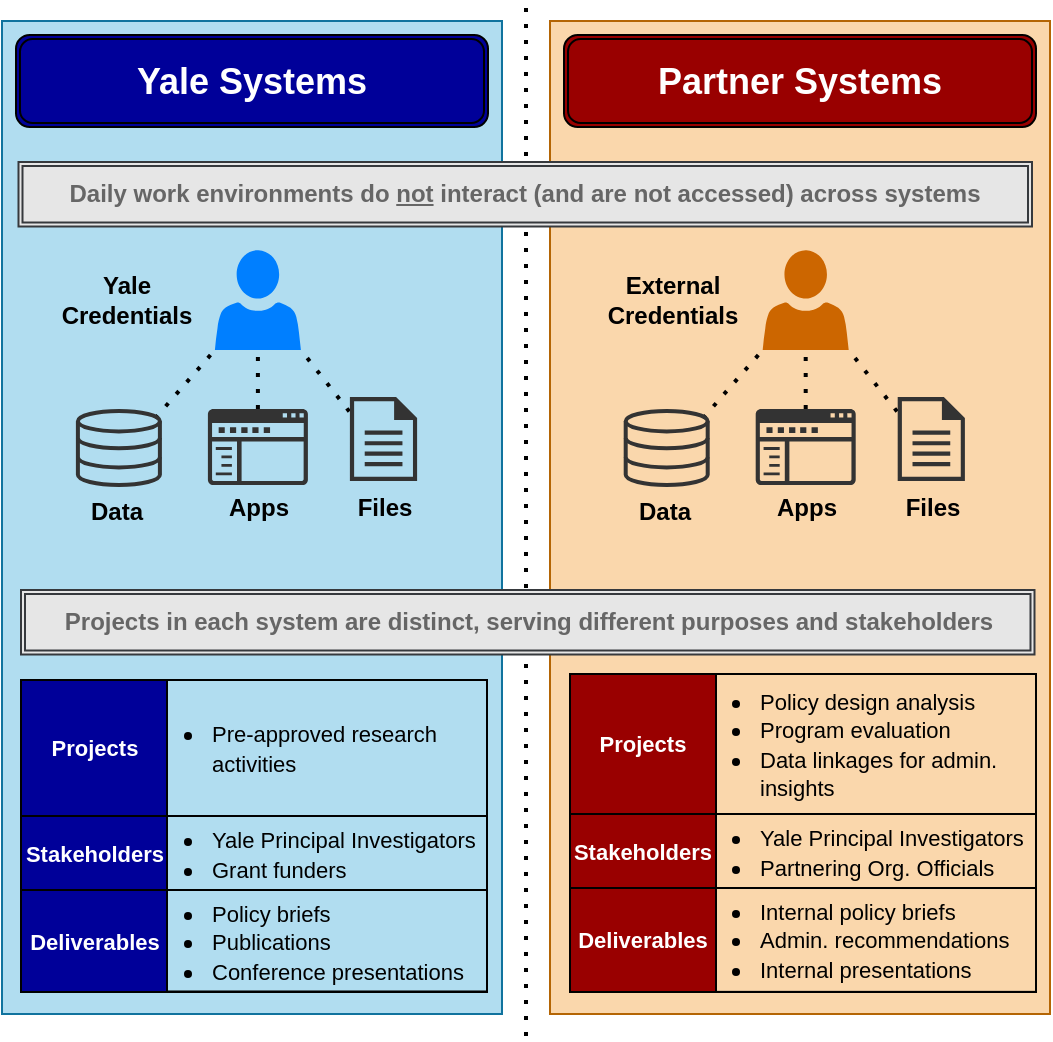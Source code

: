 <mxfile version="24.7.17">
  <diagram name="Page-1" id="FbR2SSku2WYFC7AeuOMq">
    <mxGraphModel dx="495" dy="512" grid="0" gridSize="10" guides="1" tooltips="1" connect="1" arrows="1" fold="1" page="1" pageScale="1" pageWidth="850" pageHeight="1100" math="0" shadow="0">
      <root>
        <mxCell id="0" />
        <mxCell id="1" parent="0" />
        <mxCell id="cg4e8AgKIyOsLweHEBEM-1" value="" style="endArrow=none;dashed=1;html=1;dashPattern=1 3;strokeWidth=2;rounded=0;" edge="1" parent="1">
          <mxGeometry width="50" height="50" relative="1" as="geometry">
            <mxPoint x="499" y="764" as="sourcePoint" />
            <mxPoint x="499" y="247" as="targetPoint" />
          </mxGeometry>
        </mxCell>
        <mxCell id="cg4e8AgKIyOsLweHEBEM-2" value="" style="rounded=0;whiteSpace=wrap;html=1;fillColor=#b1ddf0;strokeColor=#10739e;" vertex="1" parent="1">
          <mxGeometry x="237" y="256.5" width="250" height="496.5" as="geometry" />
        </mxCell>
        <mxCell id="cg4e8AgKIyOsLweHEBEM-3" value="" style="rounded=0;whiteSpace=wrap;html=1;fillColor=#fad7ac;strokeColor=#b46504;" vertex="1" parent="1">
          <mxGeometry x="511" y="256.5" width="250" height="496.5" as="geometry" />
        </mxCell>
        <mxCell id="cg4e8AgKIyOsLweHEBEM-15" value="" style="endArrow=none;dashed=1;html=1;dashPattern=1 3;strokeWidth=2;rounded=0;entryX=0;entryY=1;entryDx=0;entryDy=0;entryPerimeter=0;exitX=0.942;exitY=0.098;exitDx=0;exitDy=0;exitPerimeter=0;" edge="1" parent="1" source="cg4e8AgKIyOsLweHEBEM-31" target="cg4e8AgKIyOsLweHEBEM-23">
          <mxGeometry width="50" height="50" relative="1" as="geometry">
            <mxPoint x="319.95" y="446.7" as="sourcePoint" />
            <mxPoint x="346.59" y="424.1" as="targetPoint" />
          </mxGeometry>
        </mxCell>
        <mxCell id="cg4e8AgKIyOsLweHEBEM-16" value="" style="endArrow=none;dashed=1;html=1;dashPattern=1 3;strokeWidth=2;rounded=0;entryX=0.5;entryY=1;entryDx=0;entryDy=0;exitX=0.5;exitY=0;exitDx=0;exitDy=0;exitPerimeter=0;entryPerimeter=0;" edge="1" parent="1" source="cg4e8AgKIyOsLweHEBEM-25" target="cg4e8AgKIyOsLweHEBEM-23">
          <mxGeometry width="50" height="50" relative="1" as="geometry">
            <mxPoint x="364.95" y="463.5" as="sourcePoint" />
            <mxPoint x="364.95" y="423.5" as="targetPoint" />
          </mxGeometry>
        </mxCell>
        <mxCell id="cg4e8AgKIyOsLweHEBEM-17" value="" style="endArrow=none;dashed=1;html=1;dashPattern=1 3;strokeWidth=2;rounded=0;entryX=1;entryY=1;entryDx=0;entryDy=0;exitX=-0.009;exitY=0.173;exitDx=0;exitDy=0;exitPerimeter=0;entryPerimeter=0;" edge="1" parent="1" source="cg4e8AgKIyOsLweHEBEM-30" target="cg4e8AgKIyOsLweHEBEM-23">
          <mxGeometry width="50" height="50" relative="1" as="geometry">
            <mxPoint x="409.95" y="448.5" as="sourcePoint" />
            <mxPoint x="386.59" y="423.14" as="targetPoint" />
          </mxGeometry>
        </mxCell>
        <mxCell id="cg4e8AgKIyOsLweHEBEM-21" value="Yale&lt;div&gt;Credentials&lt;/div&gt;" style="text;html=1;align=center;verticalAlign=middle;resizable=0;points=[];autosize=1;strokeColor=none;fillColor=none;fontStyle=1" vertex="1" parent="1">
          <mxGeometry x="259.95" y="375.5" width="79" height="41" as="geometry" />
        </mxCell>
        <mxCell id="cg4e8AgKIyOsLweHEBEM-22" value="External&lt;div&gt;Credentials&lt;/div&gt;" style="text;html=1;align=center;verticalAlign=middle;resizable=0;points=[];autosize=1;strokeColor=none;fillColor=none;fontStyle=1" vertex="1" parent="1">
          <mxGeometry x="532" y="375.5" width="79" height="41" as="geometry" />
        </mxCell>
        <mxCell id="cg4e8AgKIyOsLweHEBEM-23" value="" style="sketch=0;pointerEvents=1;shadow=0;dashed=0;html=1;strokeColor=none;labelPosition=center;verticalLabelPosition=bottom;verticalAlign=top;align=center;fillColor=#007FFF;shape=mxgraph.mscae.intune.account_portal;labelBorderColor=#333333;" vertex="1" parent="1">
          <mxGeometry x="343.45" y="371" width="43" height="50" as="geometry" />
        </mxCell>
        <mxCell id="cg4e8AgKIyOsLweHEBEM-25" value="" style="sketch=0;pointerEvents=1;shadow=0;dashed=0;html=1;strokeColor=none;labelPosition=center;verticalLabelPosition=bottom;verticalAlign=top;align=center;fillColor=#333333;shape=mxgraph.mscae.intune.company_portal" vertex="1" parent="1">
          <mxGeometry x="339.95" y="450.5" width="50" height="38" as="geometry" />
        </mxCell>
        <mxCell id="cg4e8AgKIyOsLweHEBEM-30" value="" style="sketch=0;aspect=fixed;pointerEvents=1;shadow=0;dashed=0;html=1;strokeColor=none;labelPosition=center;verticalLabelPosition=bottom;verticalAlign=top;align=center;fillColor=#333333;shape=mxgraph.mscae.enterprise.document" vertex="1" parent="1">
          <mxGeometry x="410.95" y="444.5" width="33.6" height="42" as="geometry" />
        </mxCell>
        <mxCell id="cg4e8AgKIyOsLweHEBEM-31" value="" style="html=1;verticalLabelPosition=bottom;align=center;labelBackgroundColor=#ffffff;verticalAlign=top;strokeWidth=2;strokeColor=#333333;shadow=0;dashed=0;shape=mxgraph.ios7.icons.data;fillColor=none;" vertex="1" parent="1">
          <mxGeometry x="274.95" y="451.5" width="41" height="37" as="geometry" />
        </mxCell>
        <mxCell id="cg4e8AgKIyOsLweHEBEM-32" value="Data" style="text;html=1;align=center;verticalAlign=middle;resizable=0;points=[];autosize=1;strokeColor=none;fillColor=none;fontStyle=1" vertex="1" parent="1">
          <mxGeometry x="272.95" y="488.5" width="43" height="26" as="geometry" />
        </mxCell>
        <mxCell id="cg4e8AgKIyOsLweHEBEM-33" value="Apps" style="text;html=1;align=center;verticalAlign=middle;resizable=0;points=[];autosize=1;strokeColor=none;fillColor=none;fontStyle=1" vertex="1" parent="1">
          <mxGeometry x="342.45" y="486.5" width="45" height="26" as="geometry" />
        </mxCell>
        <mxCell id="cg4e8AgKIyOsLweHEBEM-34" value="Files" style="text;html=1;align=center;verticalAlign=middle;resizable=0;points=[];autosize=1;strokeColor=none;fillColor=none;fontStyle=1" vertex="1" parent="1">
          <mxGeometry x="406.25" y="486.5" width="43" height="26" as="geometry" />
        </mxCell>
        <mxCell id="cg4e8AgKIyOsLweHEBEM-35" value="" style="endArrow=none;dashed=1;html=1;dashPattern=1 3;strokeWidth=2;rounded=0;entryX=0;entryY=1;entryDx=0;entryDy=0;entryPerimeter=0;exitX=0.942;exitY=0.098;exitDx=0;exitDy=0;exitPerimeter=0;" edge="1" parent="1" source="cg4e8AgKIyOsLweHEBEM-41" target="cg4e8AgKIyOsLweHEBEM-38">
          <mxGeometry width="50" height="50" relative="1" as="geometry">
            <mxPoint x="593.85" y="446.7" as="sourcePoint" />
            <mxPoint x="620.49" y="424.1" as="targetPoint" />
          </mxGeometry>
        </mxCell>
        <mxCell id="cg4e8AgKIyOsLweHEBEM-36" value="" style="endArrow=none;dashed=1;html=1;dashPattern=1 3;strokeWidth=2;rounded=0;entryX=0.5;entryY=1;entryDx=0;entryDy=0;exitX=0.5;exitY=0;exitDx=0;exitDy=0;exitPerimeter=0;entryPerimeter=0;" edge="1" parent="1" source="cg4e8AgKIyOsLweHEBEM-39" target="cg4e8AgKIyOsLweHEBEM-38">
          <mxGeometry width="50" height="50" relative="1" as="geometry">
            <mxPoint x="638.85" y="463.5" as="sourcePoint" />
            <mxPoint x="638.85" y="423.5" as="targetPoint" />
          </mxGeometry>
        </mxCell>
        <mxCell id="cg4e8AgKIyOsLweHEBEM-37" value="" style="endArrow=none;dashed=1;html=1;dashPattern=1 3;strokeWidth=2;rounded=0;entryX=1;entryY=1;entryDx=0;entryDy=0;exitX=-0.009;exitY=0.173;exitDx=0;exitDy=0;exitPerimeter=0;entryPerimeter=0;" edge="1" parent="1" source="cg4e8AgKIyOsLweHEBEM-40" target="cg4e8AgKIyOsLweHEBEM-38">
          <mxGeometry width="50" height="50" relative="1" as="geometry">
            <mxPoint x="683.85" y="448.5" as="sourcePoint" />
            <mxPoint x="660.49" y="423.14" as="targetPoint" />
          </mxGeometry>
        </mxCell>
        <mxCell id="cg4e8AgKIyOsLweHEBEM-38" value="" style="sketch=0;pointerEvents=1;shadow=0;dashed=0;html=1;strokeColor=none;labelPosition=center;verticalLabelPosition=bottom;verticalAlign=top;align=center;fillColor=#CC6600;shape=mxgraph.mscae.intune.account_portal" vertex="1" parent="1">
          <mxGeometry x="617.35" y="371" width="43" height="50" as="geometry" />
        </mxCell>
        <mxCell id="cg4e8AgKIyOsLweHEBEM-39" value="" style="sketch=0;pointerEvents=1;shadow=0;dashed=0;html=1;strokeColor=none;labelPosition=center;verticalLabelPosition=bottom;verticalAlign=top;align=center;fillColor=#333333;shape=mxgraph.mscae.intune.company_portal" vertex="1" parent="1">
          <mxGeometry x="613.85" y="450.5" width="50" height="38" as="geometry" />
        </mxCell>
        <mxCell id="cg4e8AgKIyOsLweHEBEM-40" value="" style="sketch=0;aspect=fixed;pointerEvents=1;shadow=0;dashed=0;html=1;strokeColor=none;labelPosition=center;verticalLabelPosition=bottom;verticalAlign=top;align=center;fillColor=#333333;shape=mxgraph.mscae.enterprise.document" vertex="1" parent="1">
          <mxGeometry x="684.85" y="444.5" width="33.6" height="42" as="geometry" />
        </mxCell>
        <mxCell id="cg4e8AgKIyOsLweHEBEM-41" value="" style="html=1;verticalLabelPosition=bottom;align=center;labelBackgroundColor=#ffffff;verticalAlign=top;strokeWidth=2;strokeColor=#333333;shadow=0;dashed=0;shape=mxgraph.ios7.icons.data;fillColor=none;" vertex="1" parent="1">
          <mxGeometry x="548.85" y="451.5" width="41" height="37" as="geometry" />
        </mxCell>
        <mxCell id="cg4e8AgKIyOsLweHEBEM-42" value="Data" style="text;html=1;align=center;verticalAlign=middle;resizable=0;points=[];autosize=1;strokeColor=none;fillColor=none;fontStyle=1" vertex="1" parent="1">
          <mxGeometry x="546.85" y="488.5" width="43" height="26" as="geometry" />
        </mxCell>
        <mxCell id="cg4e8AgKIyOsLweHEBEM-43" value="Apps" style="text;html=1;align=center;verticalAlign=middle;resizable=0;points=[];autosize=1;strokeColor=none;fillColor=none;fontStyle=1" vertex="1" parent="1">
          <mxGeometry x="616.35" y="486.5" width="45" height="26" as="geometry" />
        </mxCell>
        <mxCell id="cg4e8AgKIyOsLweHEBEM-44" value="Files" style="text;html=1;align=center;verticalAlign=middle;resizable=0;points=[];autosize=1;strokeColor=none;fillColor=none;fontStyle=1" vertex="1" parent="1">
          <mxGeometry x="680.15" y="486.5" width="43" height="26" as="geometry" />
        </mxCell>
        <mxCell id="cg4e8AgKIyOsLweHEBEM-78" value="" style="childLayout=tableLayout;recursiveResize=0;shadow=0;fillColor=none;" vertex="1" parent="1">
          <mxGeometry x="521" y="583" width="233" height="158.937" as="geometry" />
        </mxCell>
        <mxCell id="cg4e8AgKIyOsLweHEBEM-79" value="" style="shape=tableRow;horizontal=0;startSize=0;swimlaneHead=0;swimlaneBody=0;top=0;left=0;bottom=0;right=0;dropTarget=0;collapsible=0;recursiveResize=0;expand=0;fontStyle=0;fillColor=none;strokeColor=inherit;" vertex="1" parent="cg4e8AgKIyOsLweHEBEM-78">
          <mxGeometry width="233" height="70" as="geometry" />
        </mxCell>
        <mxCell id="cg4e8AgKIyOsLweHEBEM-80" value="Projects" style="connectable=0;recursiveResize=0;strokeColor=inherit;fillColor=#990000;align=center;whiteSpace=wrap;html=1;fontColor=#FFFFFF;fontStyle=1;fontSize=11;" vertex="1" parent="cg4e8AgKIyOsLweHEBEM-79">
          <mxGeometry width="73" height="70" as="geometry">
            <mxRectangle width="73" height="70" as="alternateBounds" />
          </mxGeometry>
        </mxCell>
        <mxCell id="cg4e8AgKIyOsLweHEBEM-81" value="&lt;ul style=&quot;padding-left: 20px;&quot;&gt;&lt;li&gt;&lt;span style=&quot;font-size: 11px;&quot;&gt;Policy design analysis&lt;/span&gt;&lt;/li&gt;&lt;li&gt;&lt;span style=&quot;font-size: 11px;&quot;&gt;Program evaluation&lt;/span&gt;&lt;/li&gt;&lt;li&gt;&lt;span style=&quot;font-size: 11px;&quot;&gt;Data linkages for admin. insights&lt;/span&gt;&lt;/li&gt;&lt;/ul&gt;" style="connectable=0;recursiveResize=0;strokeColor=inherit;fillColor=none;align=left;whiteSpace=wrap;html=1;" vertex="1" parent="cg4e8AgKIyOsLweHEBEM-79">
          <mxGeometry x="73" width="160" height="70" as="geometry">
            <mxRectangle width="160" height="70" as="alternateBounds" />
          </mxGeometry>
        </mxCell>
        <mxCell id="cg4e8AgKIyOsLweHEBEM-82" style="shape=tableRow;horizontal=0;startSize=0;swimlaneHead=0;swimlaneBody=0;top=0;left=0;bottom=0;right=0;dropTarget=0;collapsible=0;recursiveResize=0;expand=0;fontStyle=0;fillColor=none;strokeColor=inherit;" vertex="1" parent="cg4e8AgKIyOsLweHEBEM-78">
          <mxGeometry y="70" width="233" height="37" as="geometry" />
        </mxCell>
        <mxCell id="cg4e8AgKIyOsLweHEBEM-83" value="Stakeholders" style="connectable=0;recursiveResize=0;strokeColor=inherit;fillColor=#990000;align=center;whiteSpace=wrap;html=1;fontColor=#FFFFFF;fontStyle=1;fontSize=11;" vertex="1" parent="cg4e8AgKIyOsLweHEBEM-82">
          <mxGeometry width="73" height="37" as="geometry">
            <mxRectangle width="73" height="37" as="alternateBounds" />
          </mxGeometry>
        </mxCell>
        <mxCell id="cg4e8AgKIyOsLweHEBEM-84" value="&lt;ul style=&quot;padding-left: 0px;&quot;&gt;&lt;li&gt;&lt;span style=&quot;font-size: 11px; background-color: initial;&quot;&gt;Yale Principal Investigators&lt;/span&gt;&lt;/li&gt;&lt;li&gt;&lt;font style=&quot;font-size: 11px;&quot;&gt;Partnering Org. Officials&lt;br&gt;&lt;/font&gt;&lt;/li&gt;&lt;/ul&gt;" style="connectable=0;recursiveResize=0;strokeColor=inherit;fillColor=none;align=left;whiteSpace=wrap;html=1;spacingLeft=20;" vertex="1" parent="cg4e8AgKIyOsLweHEBEM-82">
          <mxGeometry x="73" width="160" height="37" as="geometry">
            <mxRectangle width="160" height="37" as="alternateBounds" />
          </mxGeometry>
        </mxCell>
        <mxCell id="cg4e8AgKIyOsLweHEBEM-85" style="shape=tableRow;horizontal=0;startSize=0;swimlaneHead=0;swimlaneBody=0;top=0;left=0;bottom=0;right=0;dropTarget=0;collapsible=0;recursiveResize=0;expand=0;fontStyle=0;fillColor=none;strokeColor=inherit;" vertex="1" parent="cg4e8AgKIyOsLweHEBEM-78">
          <mxGeometry y="107" width="233" height="52" as="geometry" />
        </mxCell>
        <mxCell id="cg4e8AgKIyOsLweHEBEM-86" value="Deliverables" style="connectable=0;recursiveResize=0;strokeColor=inherit;fillColor=#990000;align=center;whiteSpace=wrap;html=1;fontColor=#FFFFFF;fontStyle=1;fontSize=11;" vertex="1" parent="cg4e8AgKIyOsLweHEBEM-85">
          <mxGeometry width="73" height="52" as="geometry">
            <mxRectangle width="73" height="52" as="alternateBounds" />
          </mxGeometry>
        </mxCell>
        <mxCell id="cg4e8AgKIyOsLweHEBEM-87" value="&lt;ul style=&quot;padding-left: 20px;&quot;&gt;&lt;li&gt;&lt;font style=&quot;font-size: 11px;&quot;&gt;Internal policy briefs&lt;/font&gt;&lt;/li&gt;&lt;li&gt;&lt;span style=&quot;font-size: 11px; background-color: initial;&quot;&gt;Admin. recommendations&lt;/span&gt;&lt;/li&gt;&lt;li&gt;&lt;font style=&quot;font-size: 11px;&quot;&gt;Internal presentations&lt;/font&gt;&lt;/li&gt;&lt;/ul&gt;" style="connectable=0;recursiveResize=0;strokeColor=inherit;fillColor=none;align=left;whiteSpace=wrap;html=1;" vertex="1" parent="cg4e8AgKIyOsLweHEBEM-85">
          <mxGeometry x="73" width="160" height="52" as="geometry">
            <mxRectangle width="160" height="52" as="alternateBounds" />
          </mxGeometry>
        </mxCell>
        <mxCell id="cg4e8AgKIyOsLweHEBEM-89" value="" style="childLayout=tableLayout;recursiveResize=0;shadow=0;fillColor=none;" vertex="1" parent="1">
          <mxGeometry x="246.5" y="586" width="233" height="155.741" as="geometry" />
        </mxCell>
        <mxCell id="cg4e8AgKIyOsLweHEBEM-90" value="" style="shape=tableRow;horizontal=0;startSize=0;swimlaneHead=0;swimlaneBody=0;top=0;left=0;bottom=0;right=0;dropTarget=0;collapsible=0;recursiveResize=0;expand=0;fontStyle=0;fillColor=none;strokeColor=inherit;" vertex="1" parent="cg4e8AgKIyOsLweHEBEM-89">
          <mxGeometry width="233" height="68" as="geometry" />
        </mxCell>
        <mxCell id="cg4e8AgKIyOsLweHEBEM-91" value="Projects" style="connectable=0;recursiveResize=0;strokeColor=inherit;fillColor=#000099;align=center;whiteSpace=wrap;html=1;fontColor=#FFFFFF;fontStyle=1;fontSize=11;" vertex="1" parent="cg4e8AgKIyOsLweHEBEM-90">
          <mxGeometry width="73" height="68" as="geometry">
            <mxRectangle width="73" height="68" as="alternateBounds" />
          </mxGeometry>
        </mxCell>
        <mxCell id="cg4e8AgKIyOsLweHEBEM-92" value="&lt;ul style=&quot;padding-left: 20px;&quot;&gt;&lt;li&gt;&lt;span style=&quot;font-size: 11px;&quot;&gt;Pre-approved research activities&lt;/span&gt;&lt;/li&gt;&lt;/ul&gt;" style="connectable=0;recursiveResize=0;strokeColor=inherit;fillColor=none;align=left;whiteSpace=wrap;html=1;" vertex="1" parent="cg4e8AgKIyOsLweHEBEM-90">
          <mxGeometry x="73" width="160" height="68" as="geometry">
            <mxRectangle width="160" height="68" as="alternateBounds" />
          </mxGeometry>
        </mxCell>
        <mxCell id="cg4e8AgKIyOsLweHEBEM-93" style="shape=tableRow;horizontal=0;startSize=0;swimlaneHead=0;swimlaneBody=0;top=0;left=0;bottom=0;right=0;dropTarget=0;collapsible=0;recursiveResize=0;expand=0;fontStyle=0;fillColor=none;strokeColor=inherit;" vertex="1" parent="cg4e8AgKIyOsLweHEBEM-89">
          <mxGeometry y="68" width="233" height="37" as="geometry" />
        </mxCell>
        <mxCell id="cg4e8AgKIyOsLweHEBEM-94" value="Stakeholders" style="connectable=0;recursiveResize=0;strokeColor=inherit;fillColor=#000099;align=center;whiteSpace=wrap;html=1;fontColor=#FFFFFF;fontStyle=1;fontSize=11;" vertex="1" parent="cg4e8AgKIyOsLweHEBEM-93">
          <mxGeometry width="73" height="37" as="geometry">
            <mxRectangle width="73" height="37" as="alternateBounds" />
          </mxGeometry>
        </mxCell>
        <mxCell id="cg4e8AgKIyOsLweHEBEM-95" value="&lt;ul style=&quot;padding-left: 0px;&quot;&gt;&lt;li&gt;&lt;span style=&quot;font-size: 11px; background-color: initial;&quot;&gt;Yale Principal Investigators&lt;/span&gt;&lt;/li&gt;&lt;li&gt;&lt;span style=&quot;font-size: 11px; background-color: initial;&quot;&gt;Grant funders&lt;/span&gt;&lt;/li&gt;&lt;/ul&gt;" style="connectable=0;recursiveResize=0;strokeColor=inherit;fillColor=none;align=left;whiteSpace=wrap;html=1;spacingLeft=20;" vertex="1" parent="cg4e8AgKIyOsLweHEBEM-93">
          <mxGeometry x="73" width="160" height="37" as="geometry">
            <mxRectangle width="160" height="37" as="alternateBounds" />
          </mxGeometry>
        </mxCell>
        <mxCell id="cg4e8AgKIyOsLweHEBEM-96" style="shape=tableRow;horizontal=0;startSize=0;swimlaneHead=0;swimlaneBody=0;top=0;left=0;bottom=0;right=0;dropTarget=0;collapsible=0;recursiveResize=0;expand=0;fontStyle=0;fillColor=none;strokeColor=inherit;" vertex="1" parent="cg4e8AgKIyOsLweHEBEM-89">
          <mxGeometry y="105" width="233" height="51" as="geometry" />
        </mxCell>
        <mxCell id="cg4e8AgKIyOsLweHEBEM-97" value="Deliverables" style="connectable=0;recursiveResize=0;strokeColor=inherit;fillColor=#000099;align=center;whiteSpace=wrap;html=1;fontColor=#FFFFFF;fontStyle=1;fontSize=11;" vertex="1" parent="cg4e8AgKIyOsLweHEBEM-96">
          <mxGeometry width="73" height="51" as="geometry">
            <mxRectangle width="73" height="51" as="alternateBounds" />
          </mxGeometry>
        </mxCell>
        <mxCell id="cg4e8AgKIyOsLweHEBEM-98" value="&lt;ul style=&quot;padding-left: 20px;&quot;&gt;&lt;li&gt;&lt;span style=&quot;font-size: 11px; background-color: initial;&quot;&gt;Policy briefs&lt;/span&gt;&lt;/li&gt;&lt;li&gt;&lt;span style=&quot;font-size: 11px; background-color: initial;&quot;&gt;Publications&lt;/span&gt;&lt;/li&gt;&lt;li&gt;&lt;span style=&quot;font-size: 11px;&quot;&gt;Conference presentations&lt;/span&gt;&lt;/li&gt;&lt;/ul&gt;" style="connectable=0;recursiveResize=0;strokeColor=inherit;fillColor=none;align=left;whiteSpace=wrap;html=1;" vertex="1" parent="cg4e8AgKIyOsLweHEBEM-96">
          <mxGeometry x="73" width="160" height="51" as="geometry">
            <mxRectangle width="160" height="51" as="alternateBounds" />
          </mxGeometry>
        </mxCell>
        <mxCell id="cg4e8AgKIyOsLweHEBEM-101" value="&lt;span style=&quot;font-size: 18px;&quot;&gt;Yale Systems&lt;/span&gt;" style="shape=ext;double=1;rounded=1;whiteSpace=wrap;html=1;fillColor=#000099;fontSize=18;fontStyle=1;fontColor=#FFFFFF;" vertex="1" parent="1">
          <mxGeometry x="244" y="263.5" width="236" height="46" as="geometry" />
        </mxCell>
        <mxCell id="cg4e8AgKIyOsLweHEBEM-102" value="&lt;span style=&quot;font-size: 18px;&quot;&gt;Partner Systems&lt;/span&gt;" style="shape=ext;double=1;rounded=1;whiteSpace=wrap;html=1;fillColor=#990000;fontSize=18;fontStyle=1;fontColor=#FFFFFF;" vertex="1" parent="1">
          <mxGeometry x="518" y="263.5" width="236" height="46" as="geometry" />
        </mxCell>
        <mxCell id="cg4e8AgKIyOsLweHEBEM-103" value="&lt;b&gt;Daily work environments do &lt;u&gt;not&lt;/u&gt;&amp;nbsp;interact (and are not accessed) across systems&lt;/b&gt;" style="shape=ext;double=1;rounded=0;whiteSpace=wrap;html=1;fillColor=#E6E6E6;strokeColor=#36393d;fontColor=#666666;" vertex="1" parent="1">
          <mxGeometry x="245.25" y="327" width="506.75" height="32.25" as="geometry" />
        </mxCell>
        <mxCell id="cg4e8AgKIyOsLweHEBEM-104" value="&lt;b&gt;Projects in each system are distinct, serving different purposes and stakeholders&lt;/b&gt;" style="shape=ext;double=1;rounded=0;whiteSpace=wrap;html=1;fillColor=#E6E6E6;strokeColor=#36393d;fontColor=#666666;" vertex="1" parent="1">
          <mxGeometry x="246.5" y="541" width="506.75" height="32.25" as="geometry" />
        </mxCell>
      </root>
    </mxGraphModel>
  </diagram>
</mxfile>
